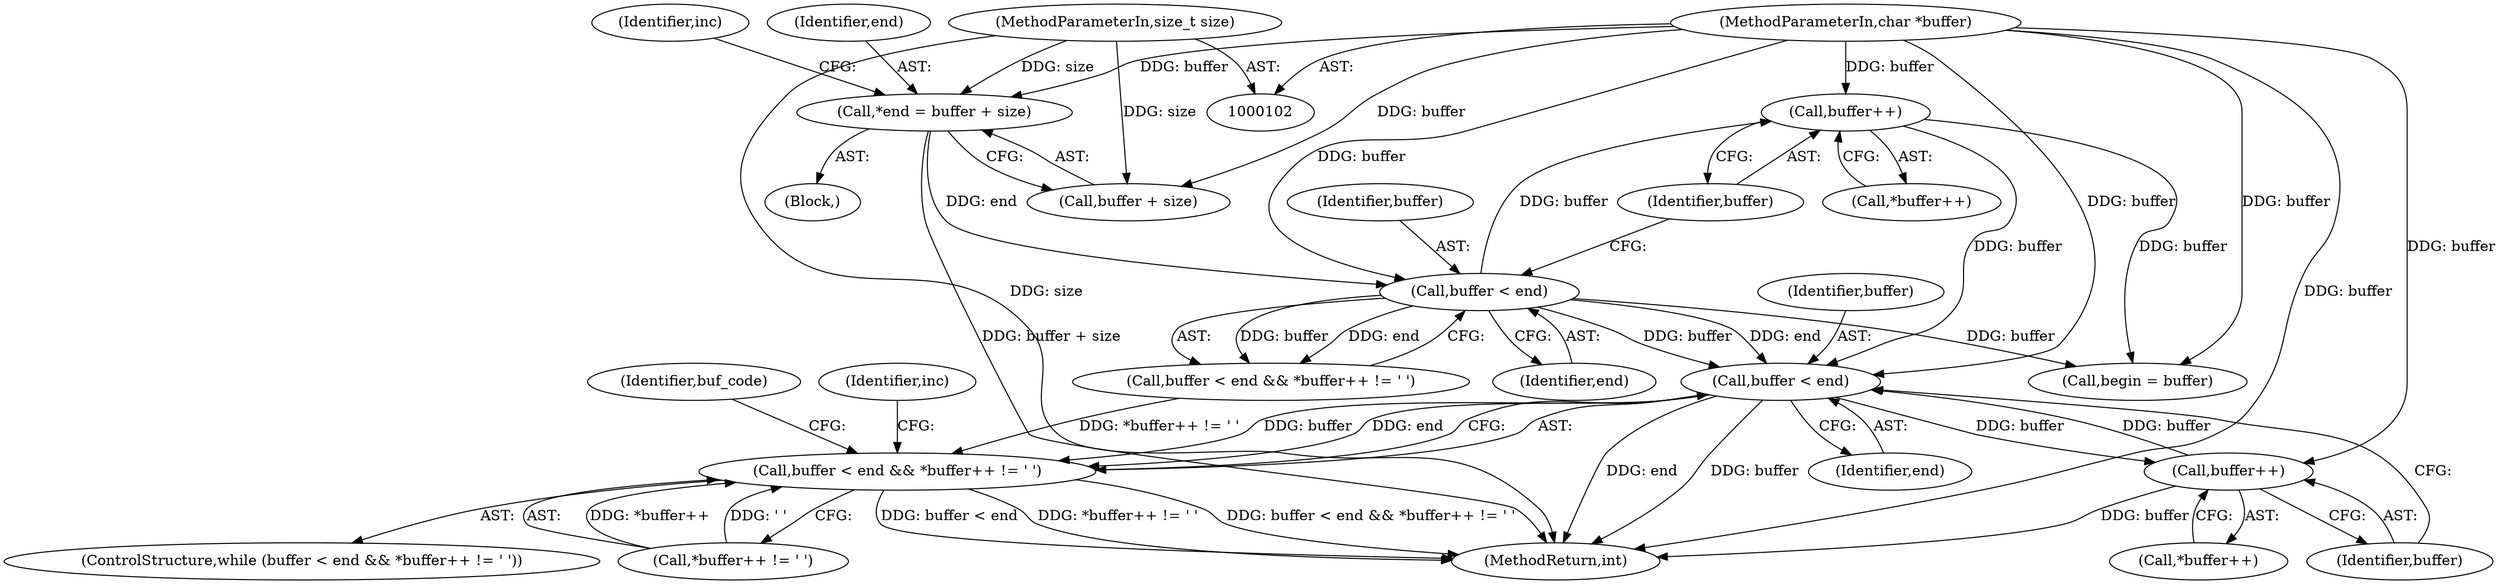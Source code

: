 digraph "1_keepalived_f28015671a4b04785859d1b4b1327b367b6a10e9@pointer" {
"1000140" [label="(Call,buffer < end)"];
"1000145" [label="(Call,buffer++)"];
"1000140" [label="(Call,buffer < end)"];
"1000103" [label="(MethodParameterIn,char *buffer)"];
"1000132" [label="(Call,buffer++)"];
"1000127" [label="(Call,buffer < end)"];
"1000109" [label="(Call,*end = buffer + size)"];
"1000104" [label="(MethodParameterIn,size_t size)"];
"1000139" [label="(Call,buffer < end && *buffer++ != ' ')"];
"1000139" [label="(Call,buffer < end && *buffer++ != ' ')"];
"1000126" [label="(Call,buffer < end && *buffer++ != ' ')"];
"1000128" [label="(Identifier,buffer)"];
"1000151" [label="(Identifier,buf_code)"];
"1000143" [label="(Call,*buffer++ != ' ')"];
"1000104" [label="(MethodParameterIn,size_t size)"];
"1000111" [label="(Call,buffer + size)"];
"1000141" [label="(Identifier,buffer)"];
"1000109" [label="(Call,*end = buffer + size)"];
"1000140" [label="(Call,buffer < end)"];
"1000110" [label="(Identifier,end)"];
"1000142" [label="(Identifier,end)"];
"1000138" [label="(ControlStructure,while (buffer < end && *buffer++ != ' '))"];
"1000135" [label="(Call,begin = buffer)"];
"1000146" [label="(Identifier,buffer)"];
"1000129" [label="(Identifier,end)"];
"1000133" [label="(Identifier,buffer)"];
"1000131" [label="(Call,*buffer++)"];
"1000162" [label="(MethodReturn,int)"];
"1000127" [label="(Call,buffer < end)"];
"1000103" [label="(MethodParameterIn,char *buffer)"];
"1000149" [label="(Identifier,inc)"];
"1000116" [label="(Identifier,inc)"];
"1000132" [label="(Call,buffer++)"];
"1000145" [label="(Call,buffer++)"];
"1000105" [label="(Block,)"];
"1000144" [label="(Call,*buffer++)"];
"1000140" -> "1000139"  [label="AST: "];
"1000140" -> "1000142"  [label="CFG: "];
"1000141" -> "1000140"  [label="AST: "];
"1000142" -> "1000140"  [label="AST: "];
"1000146" -> "1000140"  [label="CFG: "];
"1000139" -> "1000140"  [label="CFG: "];
"1000140" -> "1000162"  [label="DDG: end"];
"1000140" -> "1000162"  [label="DDG: buffer"];
"1000140" -> "1000139"  [label="DDG: buffer"];
"1000140" -> "1000139"  [label="DDG: end"];
"1000145" -> "1000140"  [label="DDG: buffer"];
"1000103" -> "1000140"  [label="DDG: buffer"];
"1000132" -> "1000140"  [label="DDG: buffer"];
"1000127" -> "1000140"  [label="DDG: buffer"];
"1000127" -> "1000140"  [label="DDG: end"];
"1000140" -> "1000145"  [label="DDG: buffer"];
"1000145" -> "1000144"  [label="AST: "];
"1000145" -> "1000146"  [label="CFG: "];
"1000146" -> "1000145"  [label="AST: "];
"1000144" -> "1000145"  [label="CFG: "];
"1000145" -> "1000162"  [label="DDG: buffer"];
"1000103" -> "1000145"  [label="DDG: buffer"];
"1000103" -> "1000102"  [label="AST: "];
"1000103" -> "1000162"  [label="DDG: buffer"];
"1000103" -> "1000109"  [label="DDG: buffer"];
"1000103" -> "1000111"  [label="DDG: buffer"];
"1000103" -> "1000127"  [label="DDG: buffer"];
"1000103" -> "1000132"  [label="DDG: buffer"];
"1000103" -> "1000135"  [label="DDG: buffer"];
"1000132" -> "1000131"  [label="AST: "];
"1000132" -> "1000133"  [label="CFG: "];
"1000133" -> "1000132"  [label="AST: "];
"1000131" -> "1000132"  [label="CFG: "];
"1000127" -> "1000132"  [label="DDG: buffer"];
"1000132" -> "1000135"  [label="DDG: buffer"];
"1000127" -> "1000126"  [label="AST: "];
"1000127" -> "1000129"  [label="CFG: "];
"1000128" -> "1000127"  [label="AST: "];
"1000129" -> "1000127"  [label="AST: "];
"1000133" -> "1000127"  [label="CFG: "];
"1000126" -> "1000127"  [label="CFG: "];
"1000127" -> "1000126"  [label="DDG: buffer"];
"1000127" -> "1000126"  [label="DDG: end"];
"1000109" -> "1000127"  [label="DDG: end"];
"1000127" -> "1000135"  [label="DDG: buffer"];
"1000109" -> "1000105"  [label="AST: "];
"1000109" -> "1000111"  [label="CFG: "];
"1000110" -> "1000109"  [label="AST: "];
"1000111" -> "1000109"  [label="AST: "];
"1000116" -> "1000109"  [label="CFG: "];
"1000109" -> "1000162"  [label="DDG: buffer + size"];
"1000104" -> "1000109"  [label="DDG: size"];
"1000104" -> "1000102"  [label="AST: "];
"1000104" -> "1000162"  [label="DDG: size"];
"1000104" -> "1000111"  [label="DDG: size"];
"1000139" -> "1000138"  [label="AST: "];
"1000139" -> "1000143"  [label="CFG: "];
"1000143" -> "1000139"  [label="AST: "];
"1000149" -> "1000139"  [label="CFG: "];
"1000151" -> "1000139"  [label="CFG: "];
"1000139" -> "1000162"  [label="DDG: buffer < end && *buffer++ != ' '"];
"1000139" -> "1000162"  [label="DDG: buffer < end"];
"1000139" -> "1000162"  [label="DDG: *buffer++ != ' '"];
"1000126" -> "1000139"  [label="DDG: *buffer++ != ' '"];
"1000143" -> "1000139"  [label="DDG: *buffer++"];
"1000143" -> "1000139"  [label="DDG: ' '"];
}
